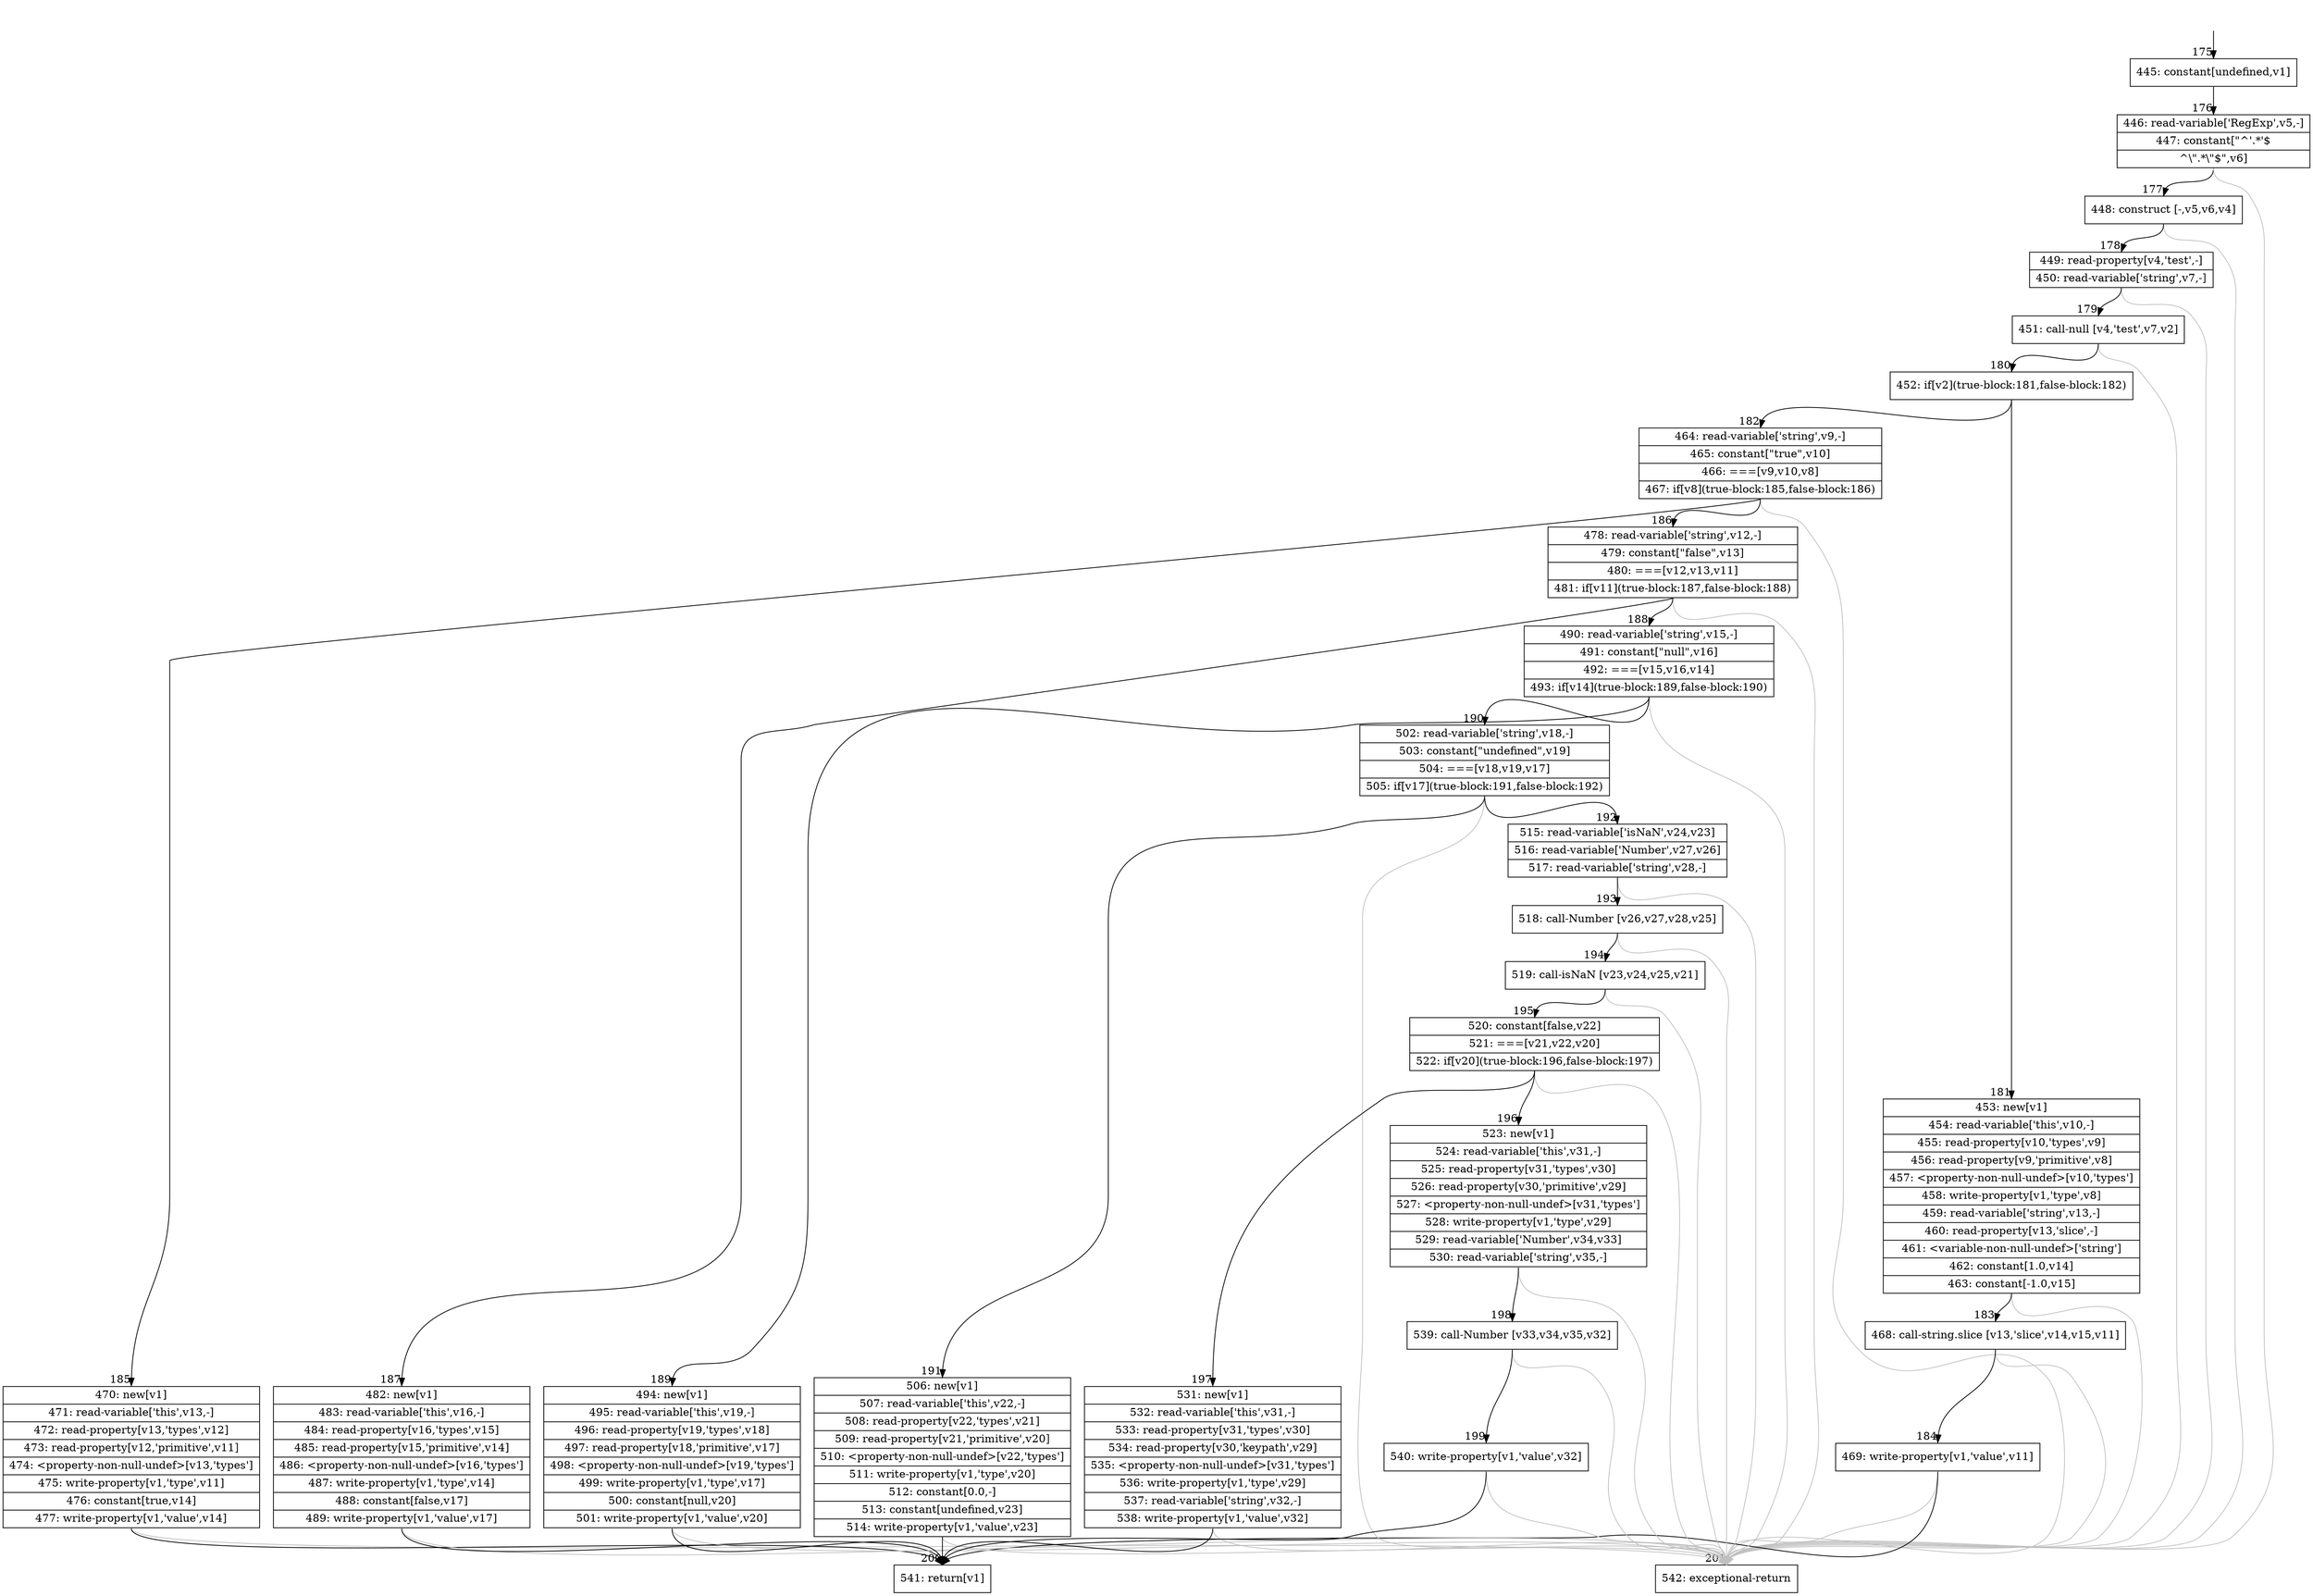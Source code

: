 digraph {
rankdir="TD"
BB_entry23[shape=none,label=""];
BB_entry23 -> BB175 [tailport=s, headport=n, headlabel="    175"]
BB175 [shape=record label="{445: constant[undefined,v1]}" ] 
BB175 -> BB176 [tailport=s, headport=n, headlabel="      176"]
BB176 [shape=record label="{446: read-variable['RegExp',v5,-]|447: constant[\"^'.*'$|^\\\".*\\\"$\",v6]}" ] 
BB176 -> BB177 [tailport=s, headport=n, headlabel="      177"]
BB176 -> BB201 [tailport=s, headport=n, color=gray, headlabel="      201"]
BB177 [shape=record label="{448: construct [-,v5,v6,v4]}" ] 
BB177 -> BB178 [tailport=s, headport=n, headlabel="      178"]
BB177 -> BB201 [tailport=s, headport=n, color=gray]
BB178 [shape=record label="{449: read-property[v4,'test',-]|450: read-variable['string',v7,-]}" ] 
BB178 -> BB179 [tailport=s, headport=n, headlabel="      179"]
BB178 -> BB201 [tailport=s, headport=n, color=gray]
BB179 [shape=record label="{451: call-null [v4,'test',v7,v2]}" ] 
BB179 -> BB180 [tailport=s, headport=n, headlabel="      180"]
BB179 -> BB201 [tailport=s, headport=n, color=gray]
BB180 [shape=record label="{452: if[v2](true-block:181,false-block:182)}" ] 
BB180 -> BB181 [tailport=s, headport=n, headlabel="      181"]
BB180 -> BB182 [tailport=s, headport=n, headlabel="      182"]
BB181 [shape=record label="{453: new[v1]|454: read-variable['this',v10,-]|455: read-property[v10,'types',v9]|456: read-property[v9,'primitive',v8]|457: \<property-non-null-undef\>[v10,'types']|458: write-property[v1,'type',v8]|459: read-variable['string',v13,-]|460: read-property[v13,'slice',-]|461: \<variable-non-null-undef\>['string']|462: constant[1.0,v14]|463: constant[-1.0,v15]}" ] 
BB181 -> BB183 [tailport=s, headport=n, headlabel="      183"]
BB181 -> BB201 [tailport=s, headport=n, color=gray]
BB182 [shape=record label="{464: read-variable['string',v9,-]|465: constant[\"true\",v10]|466: ===[v9,v10,v8]|467: if[v8](true-block:185,false-block:186)}" ] 
BB182 -> BB185 [tailport=s, headport=n, headlabel="      185"]
BB182 -> BB186 [tailport=s, headport=n, headlabel="      186"]
BB182 -> BB201 [tailport=s, headport=n, color=gray]
BB183 [shape=record label="{468: call-string.slice [v13,'slice',v14,v15,v11]}" ] 
BB183 -> BB184 [tailport=s, headport=n, headlabel="      184"]
BB183 -> BB201 [tailport=s, headport=n, color=gray]
BB184 [shape=record label="{469: write-property[v1,'value',v11]}" ] 
BB184 -> BB200 [tailport=s, headport=n, headlabel="      200"]
BB184 -> BB201 [tailport=s, headport=n, color=gray]
BB185 [shape=record label="{470: new[v1]|471: read-variable['this',v13,-]|472: read-property[v13,'types',v12]|473: read-property[v12,'primitive',v11]|474: \<property-non-null-undef\>[v13,'types']|475: write-property[v1,'type',v11]|476: constant[true,v14]|477: write-property[v1,'value',v14]}" ] 
BB185 -> BB200 [tailport=s, headport=n]
BB185 -> BB201 [tailport=s, headport=n, color=gray]
BB186 [shape=record label="{478: read-variable['string',v12,-]|479: constant[\"false\",v13]|480: ===[v12,v13,v11]|481: if[v11](true-block:187,false-block:188)}" ] 
BB186 -> BB187 [tailport=s, headport=n, headlabel="      187"]
BB186 -> BB188 [tailport=s, headport=n, headlabel="      188"]
BB186 -> BB201 [tailport=s, headport=n, color=gray]
BB187 [shape=record label="{482: new[v1]|483: read-variable['this',v16,-]|484: read-property[v16,'types',v15]|485: read-property[v15,'primitive',v14]|486: \<property-non-null-undef\>[v16,'types']|487: write-property[v1,'type',v14]|488: constant[false,v17]|489: write-property[v1,'value',v17]}" ] 
BB187 -> BB200 [tailport=s, headport=n]
BB187 -> BB201 [tailport=s, headport=n, color=gray]
BB188 [shape=record label="{490: read-variable['string',v15,-]|491: constant[\"null\",v16]|492: ===[v15,v16,v14]|493: if[v14](true-block:189,false-block:190)}" ] 
BB188 -> BB189 [tailport=s, headport=n, headlabel="      189"]
BB188 -> BB190 [tailport=s, headport=n, headlabel="      190"]
BB188 -> BB201 [tailport=s, headport=n, color=gray]
BB189 [shape=record label="{494: new[v1]|495: read-variable['this',v19,-]|496: read-property[v19,'types',v18]|497: read-property[v18,'primitive',v17]|498: \<property-non-null-undef\>[v19,'types']|499: write-property[v1,'type',v17]|500: constant[null,v20]|501: write-property[v1,'value',v20]}" ] 
BB189 -> BB200 [tailport=s, headport=n]
BB189 -> BB201 [tailport=s, headport=n, color=gray]
BB190 [shape=record label="{502: read-variable['string',v18,-]|503: constant[\"undefined\",v19]|504: ===[v18,v19,v17]|505: if[v17](true-block:191,false-block:192)}" ] 
BB190 -> BB191 [tailport=s, headport=n, headlabel="      191"]
BB190 -> BB192 [tailport=s, headport=n, headlabel="      192"]
BB190 -> BB201 [tailport=s, headport=n, color=gray]
BB191 [shape=record label="{506: new[v1]|507: read-variable['this',v22,-]|508: read-property[v22,'types',v21]|509: read-property[v21,'primitive',v20]|510: \<property-non-null-undef\>[v22,'types']|511: write-property[v1,'type',v20]|512: constant[0.0,-]|513: constant[undefined,v23]|514: write-property[v1,'value',v23]}" ] 
BB191 -> BB200 [tailport=s, headport=n]
BB191 -> BB201 [tailport=s, headport=n, color=gray]
BB192 [shape=record label="{515: read-variable['isNaN',v24,v23]|516: read-variable['Number',v27,v26]|517: read-variable['string',v28,-]}" ] 
BB192 -> BB193 [tailport=s, headport=n, headlabel="      193"]
BB192 -> BB201 [tailport=s, headport=n, color=gray]
BB193 [shape=record label="{518: call-Number [v26,v27,v28,v25]}" ] 
BB193 -> BB194 [tailport=s, headport=n, headlabel="      194"]
BB193 -> BB201 [tailport=s, headport=n, color=gray]
BB194 [shape=record label="{519: call-isNaN [v23,v24,v25,v21]}" ] 
BB194 -> BB195 [tailport=s, headport=n, headlabel="      195"]
BB194 -> BB201 [tailport=s, headport=n, color=gray]
BB195 [shape=record label="{520: constant[false,v22]|521: ===[v21,v22,v20]|522: if[v20](true-block:196,false-block:197)}" ] 
BB195 -> BB196 [tailport=s, headport=n, headlabel="      196"]
BB195 -> BB197 [tailport=s, headport=n, headlabel="      197"]
BB195 -> BB201 [tailport=s, headport=n, color=gray]
BB196 [shape=record label="{523: new[v1]|524: read-variable['this',v31,-]|525: read-property[v31,'types',v30]|526: read-property[v30,'primitive',v29]|527: \<property-non-null-undef\>[v31,'types']|528: write-property[v1,'type',v29]|529: read-variable['Number',v34,v33]|530: read-variable['string',v35,-]}" ] 
BB196 -> BB198 [tailport=s, headport=n, headlabel="      198"]
BB196 -> BB201 [tailport=s, headport=n, color=gray]
BB197 [shape=record label="{531: new[v1]|532: read-variable['this',v31,-]|533: read-property[v31,'types',v30]|534: read-property[v30,'keypath',v29]|535: \<property-non-null-undef\>[v31,'types']|536: write-property[v1,'type',v29]|537: read-variable['string',v32,-]|538: write-property[v1,'value',v32]}" ] 
BB197 -> BB200 [tailport=s, headport=n]
BB197 -> BB201 [tailport=s, headport=n, color=gray]
BB198 [shape=record label="{539: call-Number [v33,v34,v35,v32]}" ] 
BB198 -> BB199 [tailport=s, headport=n, headlabel="      199"]
BB198 -> BB201 [tailport=s, headport=n, color=gray]
BB199 [shape=record label="{540: write-property[v1,'value',v32]}" ] 
BB199 -> BB200 [tailport=s, headport=n]
BB199 -> BB201 [tailport=s, headport=n, color=gray]
BB200 [shape=record label="{541: return[v1]}" ] 
BB201 [shape=record label="{542: exceptional-return}" ] 
//#$~ 178
}

